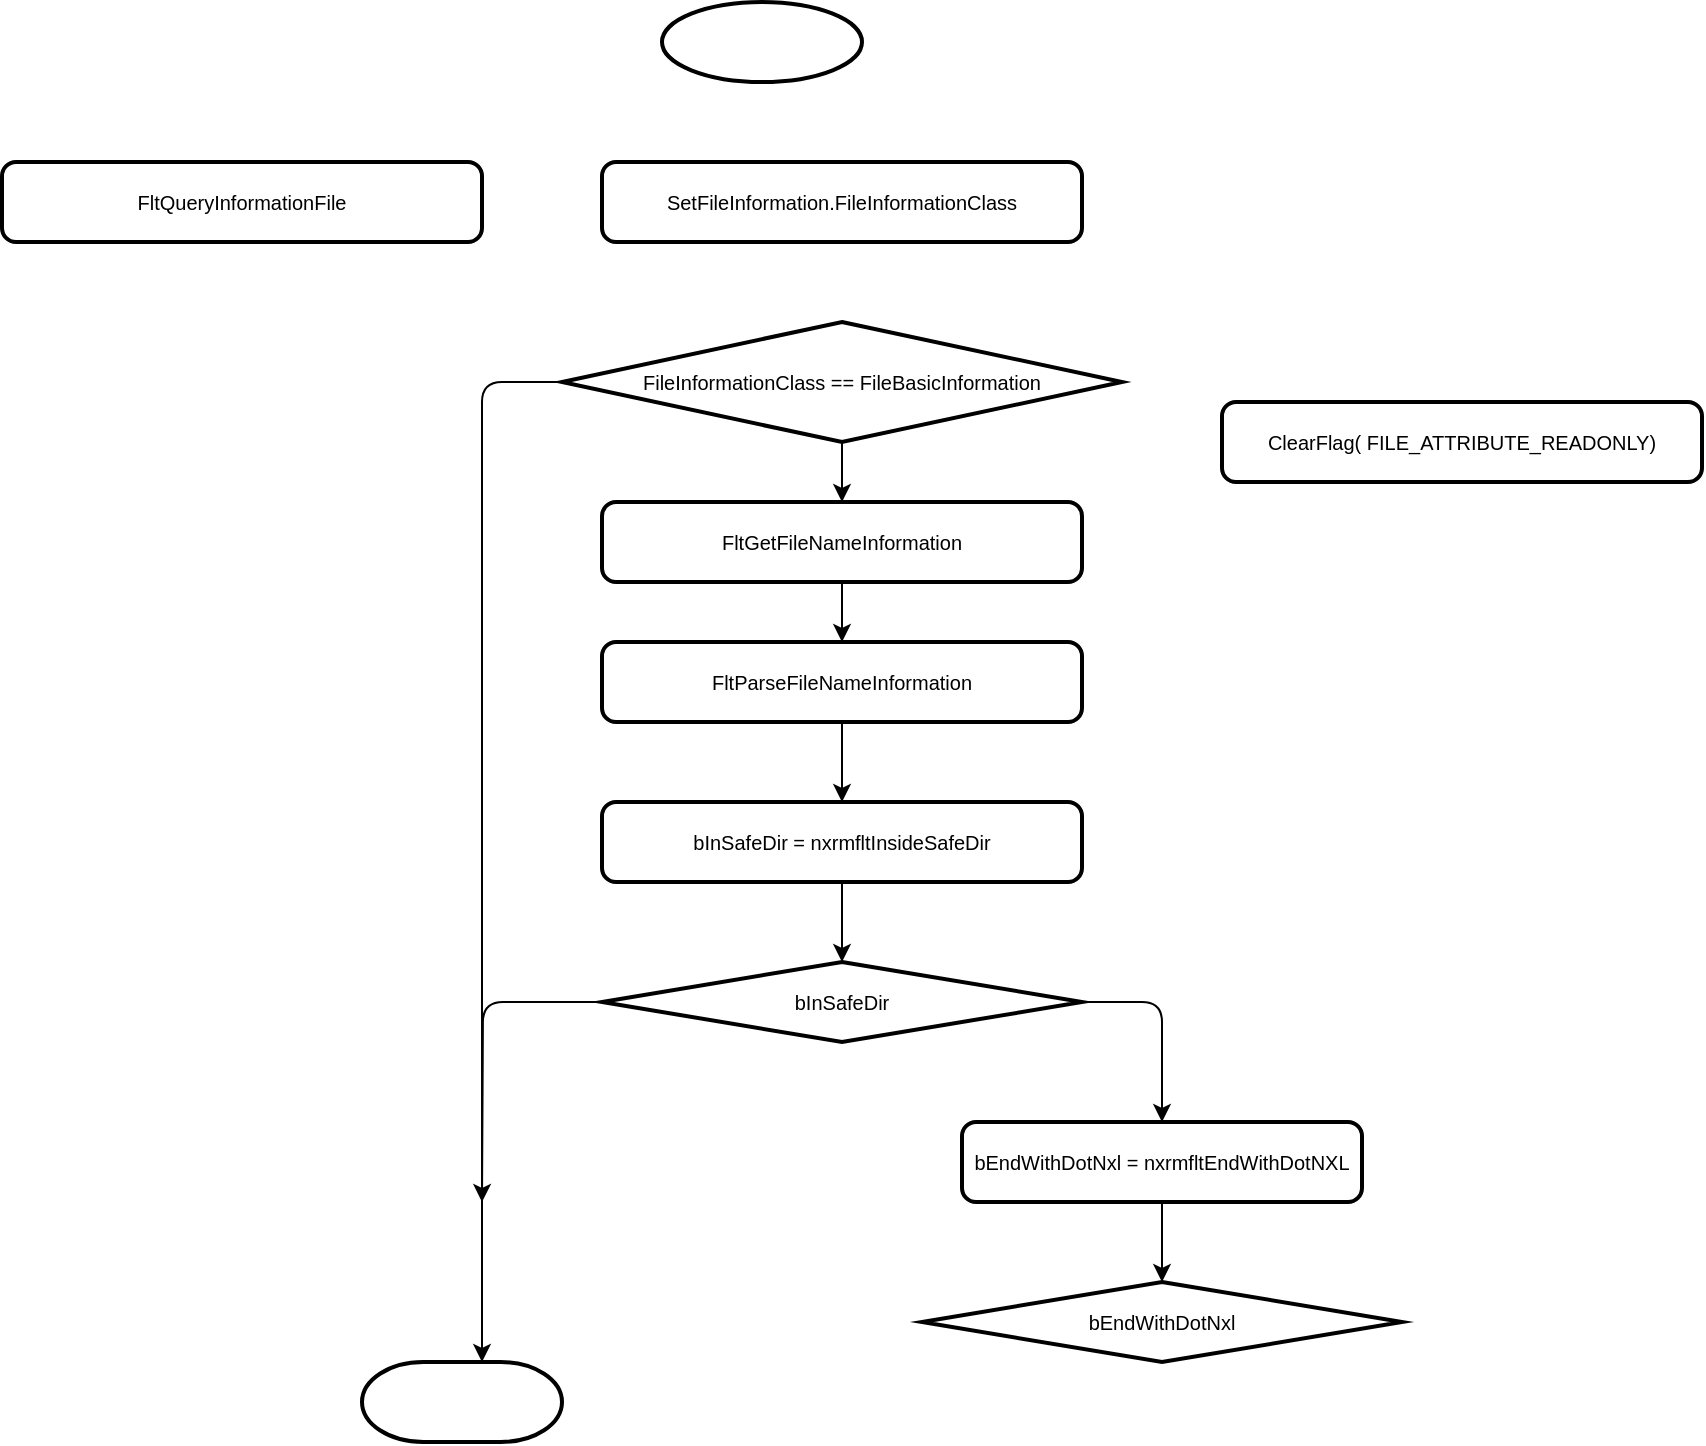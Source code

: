 <mxfile version="14.7.6" type="github" pages="3">
  <diagram id="iRBXmKaucA8UV2lMYc1o" name="Page-1">
    <mxGraphModel dx="1185" dy="658" grid="1" gridSize="10" guides="1" tooltips="1" connect="1" arrows="1" fold="1" page="1" pageScale="1" pageWidth="850" pageHeight="1100" math="0" shadow="0">
      <root>
        <mxCell id="0" />
        <mxCell id="1" parent="0" />
        <mxCell id="yq7huhwRBj-eV08p3yvb-2" value="" style="strokeWidth=2;html=1;shape=mxgraph.flowchart.start_1;whiteSpace=wrap;" vertex="1" parent="1">
          <mxGeometry x="350" y="40" width="100" height="40" as="geometry" />
        </mxCell>
        <mxCell id="yq7huhwRBj-eV08p3yvb-3" value="&lt;font style=&quot;font-size: 10px&quot;&gt;SetFileInformation.FileInformationClass&lt;/font&gt;" style="rounded=1;whiteSpace=wrap;html=1;absoluteArcSize=1;arcSize=14;strokeWidth=2;" vertex="1" parent="1">
          <mxGeometry x="320" y="120" width="240" height="40" as="geometry" />
        </mxCell>
        <mxCell id="yq7huhwRBj-eV08p3yvb-13" value="" style="edgeStyle=orthogonalEdgeStyle;rounded=0;orthogonalLoop=1;jettySize=auto;html=1;entryX=0.5;entryY=0;entryDx=0;entryDy=0;" edge="1" parent="1" source="yq7huhwRBj-eV08p3yvb-4" target="yq7huhwRBj-eV08p3yvb-6">
          <mxGeometry relative="1" as="geometry" />
        </mxCell>
        <mxCell id="yq7huhwRBj-eV08p3yvb-4" value="&lt;font style=&quot;font-size: 10px&quot;&gt;FileInformationClass == FileBasicInformation&lt;/font&gt;" style="strokeWidth=2;html=1;shape=mxgraph.flowchart.decision;whiteSpace=wrap;" vertex="1" parent="1">
          <mxGeometry x="300" y="200" width="280" height="60" as="geometry" />
        </mxCell>
        <mxCell id="yq7huhwRBj-eV08p3yvb-5" value="&lt;font style=&quot;font-size: 10px&quot;&gt;FltQueryInformationFile&lt;/font&gt;" style="rounded=1;whiteSpace=wrap;html=1;absoluteArcSize=1;arcSize=14;strokeWidth=2;" vertex="1" parent="1">
          <mxGeometry x="20" y="120" width="240" height="40" as="geometry" />
        </mxCell>
        <mxCell id="yq7huhwRBj-eV08p3yvb-14" value="" style="edgeStyle=orthogonalEdgeStyle;rounded=0;orthogonalLoop=1;jettySize=auto;html=1;" edge="1" parent="1" source="yq7huhwRBj-eV08p3yvb-6" target="yq7huhwRBj-eV08p3yvb-12">
          <mxGeometry relative="1" as="geometry" />
        </mxCell>
        <mxCell id="yq7huhwRBj-eV08p3yvb-6" value="&lt;font style=&quot;font-size: 10px&quot;&gt;FltGetFileNameInformation&lt;/font&gt;" style="rounded=1;whiteSpace=wrap;html=1;absoluteArcSize=1;arcSize=14;strokeWidth=2;" vertex="1" parent="1">
          <mxGeometry x="320" y="290" width="240" height="40" as="geometry" />
        </mxCell>
        <mxCell id="yq7huhwRBj-eV08p3yvb-7" value="" style="strokeWidth=2;html=1;shape=mxgraph.flowchart.terminator;whiteSpace=wrap;" vertex="1" parent="1">
          <mxGeometry x="200" y="720" width="100" height="40" as="geometry" />
        </mxCell>
        <mxCell id="yq7huhwRBj-eV08p3yvb-8" value="&lt;font style=&quot;font-size: 10px&quot;&gt;ClearFlag( FILE_ATTRIBUTE_READONLY)&lt;/font&gt;" style="rounded=1;whiteSpace=wrap;html=1;absoluteArcSize=1;arcSize=14;strokeWidth=2;" vertex="1" parent="1">
          <mxGeometry x="630" y="240" width="240" height="40" as="geometry" />
        </mxCell>
        <mxCell id="yq7huhwRBj-eV08p3yvb-17" value="" style="edgeStyle=orthogonalEdgeStyle;rounded=0;orthogonalLoop=1;jettySize=auto;html=1;" edge="1" parent="1" source="yq7huhwRBj-eV08p3yvb-9" target="yq7huhwRBj-eV08p3yvb-16">
          <mxGeometry relative="1" as="geometry" />
        </mxCell>
        <mxCell id="yq7huhwRBj-eV08p3yvb-9" value="&lt;font style=&quot;font-size: 10px&quot;&gt;bInSafeDir = nxrmfltInsideSafeDir&lt;/font&gt;" style="rounded=1;whiteSpace=wrap;html=1;absoluteArcSize=1;arcSize=14;strokeWidth=2;" vertex="1" parent="1">
          <mxGeometry x="320" y="440" width="240" height="40" as="geometry" />
        </mxCell>
        <mxCell id="yq7huhwRBj-eV08p3yvb-21" value="" style="edgeStyle=orthogonalEdgeStyle;rounded=0;orthogonalLoop=1;jettySize=auto;html=1;" edge="1" parent="1" source="yq7huhwRBj-eV08p3yvb-10" target="yq7huhwRBj-eV08p3yvb-20">
          <mxGeometry relative="1" as="geometry" />
        </mxCell>
        <mxCell id="yq7huhwRBj-eV08p3yvb-10" value="&lt;font style=&quot;font-size: 10px&quot;&gt;bEndWithDotNxl = nxrmfltEndWithDotNXL&lt;/font&gt;" style="rounded=1;whiteSpace=wrap;html=1;absoluteArcSize=1;arcSize=14;strokeWidth=2;" vertex="1" parent="1">
          <mxGeometry x="500" y="600" width="200" height="40" as="geometry" />
        </mxCell>
        <mxCell id="yq7huhwRBj-eV08p3yvb-11" value="" style="endArrow=classic;html=1;exitX=0;exitY=0.5;exitDx=0;exitDy=0;exitPerimeter=0;edgeStyle=orthogonalEdgeStyle;" edge="1" parent="1" source="yq7huhwRBj-eV08p3yvb-4" target="yq7huhwRBj-eV08p3yvb-7">
          <mxGeometry width="50" height="50" relative="1" as="geometry">
            <mxPoint x="400" y="380" as="sourcePoint" />
            <mxPoint x="450" y="330" as="targetPoint" />
            <Array as="points">
              <mxPoint x="260" y="230" />
            </Array>
          </mxGeometry>
        </mxCell>
        <mxCell id="yq7huhwRBj-eV08p3yvb-15" value="" style="edgeStyle=orthogonalEdgeStyle;rounded=0;orthogonalLoop=1;jettySize=auto;html=1;" edge="1" parent="1" source="yq7huhwRBj-eV08p3yvb-12" target="yq7huhwRBj-eV08p3yvb-9">
          <mxGeometry relative="1" as="geometry" />
        </mxCell>
        <mxCell id="yq7huhwRBj-eV08p3yvb-12" value="&lt;font style=&quot;font-size: 10px&quot;&gt;FltParseFileNameInformation&lt;/font&gt;" style="rounded=1;whiteSpace=wrap;html=1;absoluteArcSize=1;arcSize=14;strokeWidth=2;" vertex="1" parent="1">
          <mxGeometry x="320" y="360" width="240" height="40" as="geometry" />
        </mxCell>
        <mxCell id="yq7huhwRBj-eV08p3yvb-16" value="&lt;font style=&quot;font-size: 10px&quot;&gt;bInSafeDir&lt;/font&gt;" style="strokeWidth=2;html=1;shape=mxgraph.flowchart.decision;whiteSpace=wrap;" vertex="1" parent="1">
          <mxGeometry x="320" y="520" width="240" height="40" as="geometry" />
        </mxCell>
        <mxCell id="yq7huhwRBj-eV08p3yvb-18" value="" style="endArrow=classic;html=1;exitX=0;exitY=0.5;exitDx=0;exitDy=0;exitPerimeter=0;edgeStyle=orthogonalEdgeStyle;" edge="1" parent="1" source="yq7huhwRBj-eV08p3yvb-16">
          <mxGeometry width="50" height="50" relative="1" as="geometry">
            <mxPoint x="400" y="480" as="sourcePoint" />
            <mxPoint x="260" y="640" as="targetPoint" />
          </mxGeometry>
        </mxCell>
        <mxCell id="yq7huhwRBj-eV08p3yvb-19" value="" style="endArrow=classic;html=1;exitX=1;exitY=0.5;exitDx=0;exitDy=0;exitPerimeter=0;entryX=0.5;entryY=0;entryDx=0;entryDy=0;edgeStyle=orthogonalEdgeStyle;" edge="1" parent="1" source="yq7huhwRBj-eV08p3yvb-16" target="yq7huhwRBj-eV08p3yvb-10">
          <mxGeometry width="50" height="50" relative="1" as="geometry">
            <mxPoint x="400" y="480" as="sourcePoint" />
            <mxPoint x="450" y="430" as="targetPoint" />
          </mxGeometry>
        </mxCell>
        <mxCell id="yq7huhwRBj-eV08p3yvb-20" value="&lt;font style=&quot;font-size: 10px&quot;&gt;bEndWithDotNxl&lt;/font&gt;" style="strokeWidth=2;html=1;shape=mxgraph.flowchart.decision;whiteSpace=wrap;" vertex="1" parent="1">
          <mxGeometry x="480" y="680" width="240" height="40" as="geometry" />
        </mxCell>
      </root>
    </mxGraphModel>
  </diagram>
  <diagram id="iL7Qe7Rm_NbVKlNdTF9D" name="Page-2">
    <mxGraphModel dx="1422" dy="789" grid="1" gridSize="10" guides="1" tooltips="1" connect="1" arrows="1" fold="1" page="1" pageScale="1" pageWidth="850" pageHeight="1100" math="0" shadow="0">
      <root>
        <mxCell id="lQhWWBbGKJE572Pf9CxH-0" />
        <mxCell id="lQhWWBbGKJE572Pf9CxH-1" parent="lQhWWBbGKJE572Pf9CxH-0" />
        <mxCell id="7Za7ggtvOY0YTtB1fI4c-12" value="" style="edgeStyle=orthogonalEdgeStyle;rounded=0;orthogonalLoop=1;jettySize=auto;html=1;" edge="1" parent="lQhWWBbGKJE572Pf9CxH-1" source="7Za7ggtvOY0YTtB1fI4c-0" target="7Za7ggtvOY0YTtB1fI4c-1">
          <mxGeometry relative="1" as="geometry" />
        </mxCell>
        <mxCell id="7Za7ggtvOY0YTtB1fI4c-0" value="" style="strokeWidth=2;html=1;shape=mxgraph.flowchart.start_1;whiteSpace=wrap;" vertex="1" parent="lQhWWBbGKJE572Pf9CxH-1">
          <mxGeometry x="192" y="40" width="100" height="40" as="geometry" />
        </mxCell>
        <mxCell id="7Za7ggtvOY0YTtB1fI4c-4" value="" style="edgeStyle=orthogonalEdgeStyle;rounded=0;orthogonalLoop=1;jettySize=auto;html=1;" edge="1" parent="lQhWWBbGKJE572Pf9CxH-1" source="7Za7ggtvOY0YTtB1fI4c-1" target="7Za7ggtvOY0YTtB1fI4c-3">
          <mxGeometry relative="1" as="geometry" />
        </mxCell>
        <mxCell id="7Za7ggtvOY0YTtB1fI4c-1" value="&lt;font style=&quot;font-size: 12px&quot;&gt;FltQueryInformationFile&lt;/font&gt;" style="rounded=1;whiteSpace=wrap;html=1;absoluteArcSize=1;arcSize=14;strokeWidth=2;fillColor=#d5e8d4;strokeColor=#82b366;" vertex="1" parent="lQhWWBbGKJE572Pf9CxH-1">
          <mxGeometry x="122" y="120" width="240" height="40" as="geometry" />
        </mxCell>
        <mxCell id="7Za7ggtvOY0YTtB1fI4c-2" value="" style="strokeWidth=2;html=1;shape=mxgraph.flowchart.terminator;whiteSpace=wrap;" vertex="1" parent="lQhWWBbGKJE572Pf9CxH-1">
          <mxGeometry x="192" y="800" width="100" height="40" as="geometry" />
        </mxCell>
        <mxCell id="7Za7ggtvOY0YTtB1fI4c-7" value="" style="edgeStyle=orthogonalEdgeStyle;rounded=0;orthogonalLoop=1;jettySize=auto;html=1;" edge="1" parent="lQhWWBbGKJE572Pf9CxH-1" source="7Za7ggtvOY0YTtB1fI4c-3" target="7Za7ggtvOY0YTtB1fI4c-6">
          <mxGeometry relative="1" as="geometry" />
        </mxCell>
        <mxCell id="7Za7ggtvOY0YTtB1fI4c-3" value="Is Directory" style="strokeWidth=2;html=1;shape=mxgraph.flowchart.decision;whiteSpace=wrap;" vertex="1" parent="lQhWWBbGKJE572Pf9CxH-1">
          <mxGeometry x="87" y="200" width="310" height="60" as="geometry" />
        </mxCell>
        <mxCell id="7Za7ggtvOY0YTtB1fI4c-9" value="" style="edgeStyle=orthogonalEdgeStyle;rounded=0;orthogonalLoop=1;jettySize=auto;html=1;" edge="1" parent="lQhWWBbGKJE572Pf9CxH-1" source="7Za7ggtvOY0YTtB1fI4c-6" target="7Za7ggtvOY0YTtB1fI4c-8">
          <mxGeometry relative="1" as="geometry" />
        </mxCell>
        <mxCell id="7Za7ggtvOY0YTtB1fI4c-6" value="&lt;font style=&quot;font-size: 12px&quot;&gt;FltGetFileNameInformation&lt;/font&gt;" style="rounded=1;whiteSpace=wrap;html=1;absoluteArcSize=1;arcSize=14;strokeWidth=2;fillColor=#d5e8d4;strokeColor=#82b366;" vertex="1" parent="lQhWWBbGKJE572Pf9CxH-1">
          <mxGeometry x="122" y="300" width="240" height="40" as="geometry" />
        </mxCell>
        <mxCell id="7Za7ggtvOY0YTtB1fI4c-11" value="" style="edgeStyle=orthogonalEdgeStyle;rounded=0;orthogonalLoop=1;jettySize=auto;html=1;" edge="1" parent="lQhWWBbGKJE572Pf9CxH-1" source="7Za7ggtvOY0YTtB1fI4c-8" target="7Za7ggtvOY0YTtB1fI4c-10">
          <mxGeometry relative="1" as="geometry" />
        </mxCell>
        <mxCell id="7Za7ggtvOY0YTtB1fI4c-8" value="&lt;font style=&quot;font-size: 12px&quot;&gt;FltParseFileNameInformation&lt;/font&gt;" style="rounded=1;whiteSpace=wrap;html=1;absoluteArcSize=1;arcSize=14;strokeWidth=2;fillColor=#d5e8d4;strokeColor=#82b366;" vertex="1" parent="lQhWWBbGKJE572Pf9CxH-1">
          <mxGeometry x="122" y="380" width="240" height="40" as="geometry" />
        </mxCell>
        <mxCell id="7Za7ggtvOY0YTtB1fI4c-14" value="" style="edgeStyle=orthogonalEdgeStyle;rounded=0;orthogonalLoop=1;jettySize=auto;html=1;" edge="1" parent="lQhWWBbGKJE572Pf9CxH-1" source="7Za7ggtvOY0YTtB1fI4c-10" target="7Za7ggtvOY0YTtB1fI4c-13">
          <mxGeometry relative="1" as="geometry" />
        </mxCell>
        <mxCell id="7Za7ggtvOY0YTtB1fI4c-10" value="Is Inside Safe Dir" style="strokeWidth=2;html=1;shape=mxgraph.flowchart.decision;whiteSpace=wrap;" vertex="1" parent="lQhWWBbGKJE572Pf9CxH-1">
          <mxGeometry x="87" y="460" width="310" height="60" as="geometry" />
        </mxCell>
        <mxCell id="7Za7ggtvOY0YTtB1fI4c-16" value="" style="edgeStyle=orthogonalEdgeStyle;rounded=0;orthogonalLoop=1;jettySize=auto;html=1;" edge="1" parent="lQhWWBbGKJE572Pf9CxH-1" source="7Za7ggtvOY0YTtB1fI4c-13" target="7Za7ggtvOY0YTtB1fI4c-15">
          <mxGeometry relative="1" as="geometry" />
        </mxCell>
        <mxCell id="7Za7ggtvOY0YTtB1fI4c-13" value="&lt;font style=&quot;font-size: 12px&quot;&gt;&amp;nbsp;SetFileInformation.InfoBuffer&lt;/font&gt;" style="rounded=1;whiteSpace=wrap;html=1;absoluteArcSize=1;arcSize=14;strokeWidth=2;" vertex="1" parent="lQhWWBbGKJE572Pf9CxH-1">
          <mxGeometry x="122" y="560" width="240" height="40" as="geometry" />
        </mxCell>
        <mxCell id="7Za7ggtvOY0YTtB1fI4c-18" value="" style="edgeStyle=orthogonalEdgeStyle;rounded=0;orthogonalLoop=1;jettySize=auto;html=1;" edge="1" parent="lQhWWBbGKJE572Pf9CxH-1" source="7Za7ggtvOY0YTtB1fI4c-15" target="7Za7ggtvOY0YTtB1fI4c-17">
          <mxGeometry relative="1" as="geometry" />
        </mxCell>
        <mxCell id="7Za7ggtvOY0YTtB1fI4c-15" value="&lt;font style=&quot;font-size: 12px&quot;&gt;nxrmfltSyncFileAttributes&lt;/font&gt;" style="rounded=1;whiteSpace=wrap;html=1;absoluteArcSize=1;arcSize=14;strokeWidth=2;" vertex="1" parent="lQhWWBbGKJE572Pf9CxH-1">
          <mxGeometry x="122" y="640" width="240" height="40" as="geometry" />
        </mxCell>
        <mxCell id="7Za7ggtvOY0YTtB1fI4c-19" value="" style="edgeStyle=orthogonalEdgeStyle;rounded=0;orthogonalLoop=1;jettySize=auto;html=1;" edge="1" parent="lQhWWBbGKJE572Pf9CxH-1" source="7Za7ggtvOY0YTtB1fI4c-17" target="7Za7ggtvOY0YTtB1fI4c-2">
          <mxGeometry relative="1" as="geometry" />
        </mxCell>
        <mxCell id="7Za7ggtvOY0YTtB1fI4c-17" value="&lt;font style=&quot;font-size: 12px&quot;&gt;FltReleaseFileNameInformation&lt;/font&gt;" style="rounded=1;whiteSpace=wrap;html=1;absoluteArcSize=1;arcSize=14;strokeWidth=2;fillColor=#d5e8d4;strokeColor=#82b366;" vertex="1" parent="lQhWWBbGKJE572Pf9CxH-1">
          <mxGeometry x="122" y="720" width="240" height="40" as="geometry" />
        </mxCell>
        <mxCell id="7Za7ggtvOY0YTtB1fI4c-22" value="" style="endArrow=classic;html=1;exitX=0;exitY=0.5;exitDx=0;exitDy=0;exitPerimeter=0;edgeStyle=orthogonalEdgeStyle;" edge="1" parent="lQhWWBbGKJE572Pf9CxH-1" source="7Za7ggtvOY0YTtB1fI4c-10">
          <mxGeometry width="50" height="50" relative="1" as="geometry">
            <mxPoint x="400" y="430" as="sourcePoint" />
            <mxPoint x="242" y="700" as="targetPoint" />
            <Array as="points">
              <mxPoint x="60" y="490" />
              <mxPoint x="60" y="700" />
            </Array>
          </mxGeometry>
        </mxCell>
        <mxCell id="7Za7ggtvOY0YTtB1fI4c-23" value="" style="endArrow=classic;html=1;exitX=0;exitY=0.5;exitDx=0;exitDy=0;exitPerimeter=0;edgeStyle=orthogonalEdgeStyle;" edge="1" parent="lQhWWBbGKJE572Pf9CxH-1" source="7Za7ggtvOY0YTtB1fI4c-3">
          <mxGeometry width="50" height="50" relative="1" as="geometry">
            <mxPoint x="400" y="430" as="sourcePoint" />
            <mxPoint x="242" y="780" as="targetPoint" />
            <Array as="points">
              <mxPoint x="40" y="230" />
              <mxPoint x="40" y="780" />
            </Array>
          </mxGeometry>
        </mxCell>
        <mxCell id="7Za7ggtvOY0YTtB1fI4c-24" value="Y" style="text;html=1;align=center;verticalAlign=middle;resizable=0;points=[];autosize=1;strokeColor=none;" vertex="1" parent="lQhWWBbGKJE572Pf9CxH-1">
          <mxGeometry x="60" y="208" width="20" height="20" as="geometry" />
        </mxCell>
        <mxCell id="7Za7ggtvOY0YTtB1fI4c-25" value="N" style="text;html=1;align=center;verticalAlign=middle;resizable=0;points=[];autosize=1;strokeColor=none;" vertex="1" parent="lQhWWBbGKJE572Pf9CxH-1">
          <mxGeometry x="67" y="467" width="20" height="20" as="geometry" />
        </mxCell>
      </root>
    </mxGraphModel>
  </diagram>
  <diagram id="iiviZraPfXTbTC-0qVuC" name="Page-3">
    <mxGraphModel dx="1422" dy="789" grid="1" gridSize="10" guides="1" tooltips="1" connect="1" arrows="1" fold="1" page="1" pageScale="1" pageWidth="850" pageHeight="1100" math="0" shadow="0">
      <root>
        <mxCell id="65cFbsp_qQxg1gYVwzv4-0" />
        <mxCell id="65cFbsp_qQxg1gYVwzv4-1" parent="65cFbsp_qQxg1gYVwzv4-0" />
        <mxCell id="g7VD6EW8jrSqzCNKYDbm-7" value="" style="edgeStyle=orthogonalEdgeStyle;rounded=0;orthogonalLoop=1;jettySize=auto;html=1;entryX=0.5;entryY=0;entryDx=0;entryDy=0;" edge="1" parent="65cFbsp_qQxg1gYVwzv4-1" source="g7VD6EW8jrSqzCNKYDbm-0" target="g7VD6EW8jrSqzCNKYDbm-1">
          <mxGeometry relative="1" as="geometry" />
        </mxCell>
        <mxCell id="g7VD6EW8jrSqzCNKYDbm-0" value="" style="strokeWidth=2;html=1;shape=mxgraph.flowchart.start_1;whiteSpace=wrap;" vertex="1" parent="65cFbsp_qQxg1gYVwzv4-1">
          <mxGeometry x="368" y="40" width="100" height="40" as="geometry" />
        </mxCell>
        <mxCell id="g7VD6EW8jrSqzCNKYDbm-8" value="" style="edgeStyle=orthogonalEdgeStyle;rounded=0;orthogonalLoop=1;jettySize=auto;html=1;" edge="1" parent="65cFbsp_qQxg1gYVwzv4-1" source="g7VD6EW8jrSqzCNKYDbm-1" target="g7VD6EW8jrSqzCNKYDbm-2">
          <mxGeometry relative="1" as="geometry" />
        </mxCell>
        <mxCell id="g7VD6EW8jrSqzCNKYDbm-1" value="&lt;font style=&quot;font-size: 12px&quot;&gt;ExAllocateFromPagedLookasideList&lt;/font&gt;" style="rounded=1;whiteSpace=wrap;html=1;absoluteArcSize=1;arcSize=14;strokeWidth=2;fillColor=#d5e8d4;strokeColor=#82b366;" vertex="1" parent="65cFbsp_qQxg1gYVwzv4-1">
          <mxGeometry x="298" y="120" width="240" height="40" as="geometry" />
        </mxCell>
        <mxCell id="g7VD6EW8jrSqzCNKYDbm-9" value="" style="edgeStyle=orthogonalEdgeStyle;rounded=0;orthogonalLoop=1;jettySize=auto;html=1;" edge="1" parent="65cFbsp_qQxg1gYVwzv4-1" source="g7VD6EW8jrSqzCNKYDbm-2" target="g7VD6EW8jrSqzCNKYDbm-3">
          <mxGeometry relative="1" as="geometry" />
        </mxCell>
        <mxCell id="g7VD6EW8jrSqzCNKYDbm-2" value="&lt;font style=&quot;font-size: 12px&quot;&gt;RtlInitEmptyUnicodeString&lt;/font&gt;" style="rounded=1;whiteSpace=wrap;html=1;absoluteArcSize=1;arcSize=14;strokeWidth=2;fillColor=#d5e8d4;strokeColor=#82b366;" vertex="1" parent="65cFbsp_qQxg1gYVwzv4-1">
          <mxGeometry x="298" y="199" width="240" height="40" as="geometry" />
        </mxCell>
        <mxCell id="g7VD6EW8jrSqzCNKYDbm-3" value="File End With .nxl" style="strokeWidth=2;html=1;shape=mxgraph.flowchart.decision;whiteSpace=wrap;" vertex="1" parent="65cFbsp_qQxg1gYVwzv4-1">
          <mxGeometry x="263" y="280" width="310" height="60" as="geometry" />
        </mxCell>
        <mxCell id="g7VD6EW8jrSqzCNKYDbm-4" value="&lt;font style=&quot;font-size: 12px&quot;&gt;Remove .nxl&lt;/font&gt;" style="rounded=1;whiteSpace=wrap;html=1;absoluteArcSize=1;arcSize=14;strokeWidth=2;" vertex="1" parent="65cFbsp_qQxg1gYVwzv4-1">
          <mxGeometry x="160" y="360" width="160" height="40" as="geometry" />
        </mxCell>
        <mxCell id="g7VD6EW8jrSqzCNKYDbm-10" value="&lt;font style=&quot;font-size: 12px&quot;&gt;Add .nxl&lt;/font&gt;" style="rounded=1;whiteSpace=wrap;html=1;absoluteArcSize=1;arcSize=14;strokeWidth=2;" vertex="1" parent="65cFbsp_qQxg1gYVwzv4-1">
          <mxGeometry x="520" y="360" width="160" height="40" as="geometry" />
        </mxCell>
        <mxCell id="eDNYAR8tZXZA1n9VlMBB-15" value="" style="edgeStyle=orthogonalEdgeStyle;rounded=0;orthogonalLoop=1;jettySize=auto;html=1;" edge="1" parent="65cFbsp_qQxg1gYVwzv4-1" source="eDNYAR8tZXZA1n9VlMBB-0" target="eDNYAR8tZXZA1n9VlMBB-4">
          <mxGeometry relative="1" as="geometry" />
        </mxCell>
        <mxCell id="eDNYAR8tZXZA1n9VlMBB-0" value="&lt;font style=&quot;font-size: 12px&quot;&gt;BasicInfo.FileAttributes&lt;/font&gt;" style="rounded=1;whiteSpace=wrap;html=1;absoluteArcSize=1;arcSize=14;strokeWidth=2;" vertex="1" parent="65cFbsp_qQxg1gYVwzv4-1">
          <mxGeometry x="298" y="700" width="240" height="40" as="geometry" />
        </mxCell>
        <mxCell id="eDNYAR8tZXZA1n9VlMBB-12" value="" style="edgeStyle=orthogonalEdgeStyle;rounded=0;orthogonalLoop=1;jettySize=auto;html=1;" edge="1" parent="65cFbsp_qQxg1gYVwzv4-1" source="eDNYAR8tZXZA1n9VlMBB-1" target="eDNYAR8tZXZA1n9VlMBB-2">
          <mxGeometry relative="1" as="geometry" />
        </mxCell>
        <mxCell id="eDNYAR8tZXZA1n9VlMBB-1" value="&lt;font style=&quot;font-size: 12px&quot;&gt;InitializeObjectAttributes&lt;/font&gt;" style="rounded=1;whiteSpace=wrap;html=1;absoluteArcSize=1;arcSize=14;strokeWidth=2;fillColor=#d5e8d4;strokeColor=#82b366;" vertex="1" parent="65cFbsp_qQxg1gYVwzv4-1">
          <mxGeometry x="298" y="460" width="240" height="40" as="geometry" />
        </mxCell>
        <mxCell id="eDNYAR8tZXZA1n9VlMBB-13" value="" style="edgeStyle=orthogonalEdgeStyle;rounded=0;orthogonalLoop=1;jettySize=auto;html=1;" edge="1" parent="65cFbsp_qQxg1gYVwzv4-1" source="eDNYAR8tZXZA1n9VlMBB-2" target="eDNYAR8tZXZA1n9VlMBB-3">
          <mxGeometry relative="1" as="geometry" />
        </mxCell>
        <mxCell id="eDNYAR8tZXZA1n9VlMBB-2" value="&lt;font style=&quot;font-size: 12px&quot;&gt;FltCreateFileEx2&lt;/font&gt;" style="rounded=1;whiteSpace=wrap;html=1;absoluteArcSize=1;arcSize=14;strokeWidth=2;fillColor=#d5e8d4;strokeColor=#82b366;" vertex="1" parent="65cFbsp_qQxg1gYVwzv4-1">
          <mxGeometry x="298" y="540" width="240" height="40" as="geometry" />
        </mxCell>
        <mxCell id="eDNYAR8tZXZA1n9VlMBB-14" value="" style="edgeStyle=orthogonalEdgeStyle;rounded=0;orthogonalLoop=1;jettySize=auto;html=1;" edge="1" parent="65cFbsp_qQxg1gYVwzv4-1" source="eDNYAR8tZXZA1n9VlMBB-3" target="eDNYAR8tZXZA1n9VlMBB-0">
          <mxGeometry relative="1" as="geometry" />
        </mxCell>
        <mxCell id="eDNYAR8tZXZA1n9VlMBB-3" value="&lt;font style=&quot;font-size: 12px&quot;&gt;FltQueryInformationFile&lt;/font&gt;" style="rounded=1;whiteSpace=wrap;html=1;absoluteArcSize=1;arcSize=14;strokeWidth=2;fillColor=#d5e8d4;strokeColor=#82b366;" vertex="1" parent="65cFbsp_qQxg1gYVwzv4-1">
          <mxGeometry x="298" y="620" width="240" height="40" as="geometry" />
        </mxCell>
        <mxCell id="eDNYAR8tZXZA1n9VlMBB-16" value="" style="edgeStyle=orthogonalEdgeStyle;rounded=0;orthogonalLoop=1;jettySize=auto;html=1;" edge="1" parent="65cFbsp_qQxg1gYVwzv4-1" source="eDNYAR8tZXZA1n9VlMBB-4" target="eDNYAR8tZXZA1n9VlMBB-5">
          <mxGeometry relative="1" as="geometry" />
        </mxCell>
        <mxCell id="eDNYAR8tZXZA1n9VlMBB-4" value="&lt;font style=&quot;font-size: 12px&quot;&gt;FltSetInformationFile&lt;/font&gt;" style="rounded=1;whiteSpace=wrap;html=1;absoluteArcSize=1;arcSize=14;strokeWidth=2;fillColor=#d5e8d4;strokeColor=#82b366;" vertex="1" parent="65cFbsp_qQxg1gYVwzv4-1">
          <mxGeometry x="298" y="780" width="240" height="40" as="geometry" />
        </mxCell>
        <mxCell id="eDNYAR8tZXZA1n9VlMBB-17" value="" style="edgeStyle=orthogonalEdgeStyle;rounded=0;orthogonalLoop=1;jettySize=auto;html=1;" edge="1" parent="65cFbsp_qQxg1gYVwzv4-1" source="eDNYAR8tZXZA1n9VlMBB-5" target="eDNYAR8tZXZA1n9VlMBB-6">
          <mxGeometry relative="1" as="geometry" />
        </mxCell>
        <mxCell id="eDNYAR8tZXZA1n9VlMBB-5" value="&lt;font style=&quot;font-size: 12px&quot;&gt;ObDereferenceObject&lt;/font&gt;" style="rounded=1;whiteSpace=wrap;html=1;absoluteArcSize=1;arcSize=14;strokeWidth=2;fillColor=#d5e8d4;strokeColor=#82b366;" vertex="1" parent="65cFbsp_qQxg1gYVwzv4-1">
          <mxGeometry x="298" y="860" width="240" height="40" as="geometry" />
        </mxCell>
        <mxCell id="eDNYAR8tZXZA1n9VlMBB-18" value="" style="edgeStyle=orthogonalEdgeStyle;rounded=0;orthogonalLoop=1;jettySize=auto;html=1;" edge="1" parent="65cFbsp_qQxg1gYVwzv4-1" source="eDNYAR8tZXZA1n9VlMBB-6" target="eDNYAR8tZXZA1n9VlMBB-7">
          <mxGeometry relative="1" as="geometry" />
        </mxCell>
        <mxCell id="eDNYAR8tZXZA1n9VlMBB-6" value="&lt;font style=&quot;font-size: 12px&quot;&gt;FltClose&lt;/font&gt;" style="rounded=1;whiteSpace=wrap;html=1;absoluteArcSize=1;arcSize=14;strokeWidth=2;fillColor=#d5e8d4;strokeColor=#82b366;" vertex="1" parent="65cFbsp_qQxg1gYVwzv4-1">
          <mxGeometry x="298" y="941" width="240" height="40" as="geometry" />
        </mxCell>
        <mxCell id="eDNYAR8tZXZA1n9VlMBB-7" value="" style="strokeWidth=2;html=1;shape=mxgraph.flowchart.terminator;whiteSpace=wrap;" vertex="1" parent="65cFbsp_qQxg1gYVwzv4-1">
          <mxGeometry x="368" y="1023" width="100" height="40" as="geometry" />
        </mxCell>
        <mxCell id="eDNYAR8tZXZA1n9VlMBB-8" value="" style="endArrow=classic;html=1;entryX=0.5;entryY=0;entryDx=0;entryDy=0;edgeStyle=orthogonalEdgeStyle;" edge="1" parent="65cFbsp_qQxg1gYVwzv4-1" target="g7VD6EW8jrSqzCNKYDbm-4">
          <mxGeometry width="50" height="50" relative="1" as="geometry">
            <mxPoint x="260" y="310" as="sourcePoint" />
            <mxPoint x="450" y="480" as="targetPoint" />
            <Array as="points">
              <mxPoint x="240" y="310" />
            </Array>
          </mxGeometry>
        </mxCell>
        <mxCell id="eDNYAR8tZXZA1n9VlMBB-9" value="" style="endArrow=classic;html=1;exitX=1;exitY=0.5;exitDx=0;exitDy=0;exitPerimeter=0;edgeStyle=orthogonalEdgeStyle;entryX=0.5;entryY=0;entryDx=0;entryDy=0;" edge="1" parent="65cFbsp_qQxg1gYVwzv4-1" source="g7VD6EW8jrSqzCNKYDbm-3" target="g7VD6EW8jrSqzCNKYDbm-10">
          <mxGeometry width="50" height="50" relative="1" as="geometry">
            <mxPoint x="580" y="310" as="sourcePoint" />
            <mxPoint x="583" y="380" as="targetPoint" />
          </mxGeometry>
        </mxCell>
        <mxCell id="eDNYAR8tZXZA1n9VlMBB-10" value="" style="endArrow=classic;html=1;exitX=0.5;exitY=1;exitDx=0;exitDy=0;edgeStyle=orthogonalEdgeStyle;entryX=0.5;entryY=0;entryDx=0;entryDy=0;" edge="1" parent="65cFbsp_qQxg1gYVwzv4-1" source="g7VD6EW8jrSqzCNKYDbm-4" target="eDNYAR8tZXZA1n9VlMBB-1">
          <mxGeometry width="50" height="50" relative="1" as="geometry">
            <mxPoint x="400" y="530" as="sourcePoint" />
            <mxPoint x="450" y="480" as="targetPoint" />
          </mxGeometry>
        </mxCell>
        <mxCell id="eDNYAR8tZXZA1n9VlMBB-11" value="" style="endArrow=classic;html=1;exitX=0.5;exitY=1;exitDx=0;exitDy=0;edgeStyle=orthogonalEdgeStyle;entryX=0.5;entryY=0;entryDx=0;entryDy=0;" edge="1" parent="65cFbsp_qQxg1gYVwzv4-1" source="g7VD6EW8jrSqzCNKYDbm-10" target="eDNYAR8tZXZA1n9VlMBB-1">
          <mxGeometry width="50" height="50" relative="1" as="geometry">
            <mxPoint x="400" y="530" as="sourcePoint" />
            <mxPoint x="450" y="480" as="targetPoint" />
          </mxGeometry>
        </mxCell>
      </root>
    </mxGraphModel>
  </diagram>
</mxfile>
